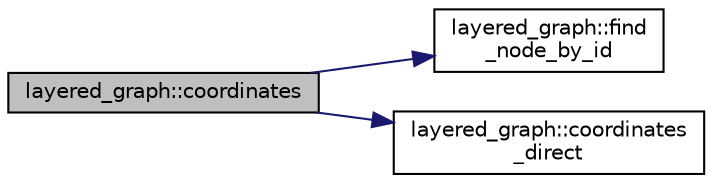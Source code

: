 digraph "layered_graph::coordinates"
{
  edge [fontname="Helvetica",fontsize="10",labelfontname="Helvetica",labelfontsize="10"];
  node [fontname="Helvetica",fontsize="10",shape=record];
  rankdir="LR";
  Node245 [label="layered_graph::coordinates",height=0.2,width=0.4,color="black", fillcolor="grey75", style="filled", fontcolor="black"];
  Node245 -> Node246 [color="midnightblue",fontsize="10",style="solid",fontname="Helvetica"];
  Node246 [label="layered_graph::find\l_node_by_id",height=0.2,width=0.4,color="black", fillcolor="white", style="filled",URL="$da/db1/classlayered__graph.html#a380a87fc8f87f526f71e13670fe5ef12"];
  Node245 -> Node247 [color="midnightblue",fontsize="10",style="solid",fontname="Helvetica"];
  Node247 [label="layered_graph::coordinates\l_direct",height=0.2,width=0.4,color="black", fillcolor="white", style="filled",URL="$da/db1/classlayered__graph.html#a6941694e288f9fd022ccc54b04a77f5f"];
}
